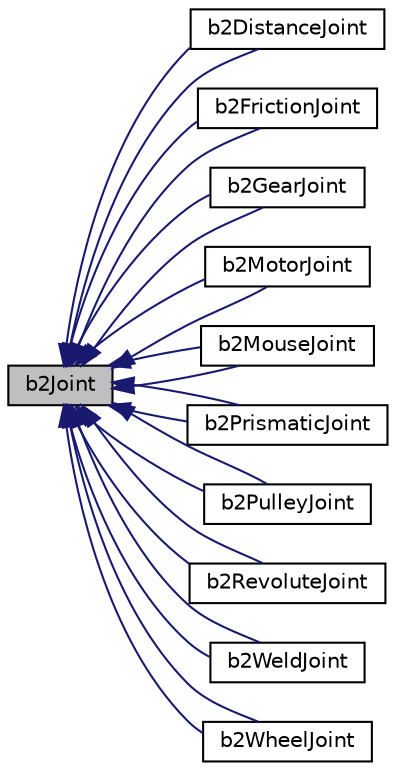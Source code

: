 digraph "b2Joint"
{
 // LATEX_PDF_SIZE
  edge [fontname="Helvetica",fontsize="10",labelfontname="Helvetica",labelfontsize="10"];
  node [fontname="Helvetica",fontsize="10",shape=record];
  rankdir="LR";
  Node1 [label="b2Joint",height=0.2,width=0.4,color="black", fillcolor="grey75", style="filled", fontcolor="black",tooltip=" "];
  Node1 -> Node2 [dir="back",color="midnightblue",fontsize="10",style="solid",fontname="Helvetica"];
  Node2 [label="b2DistanceJoint",height=0.2,width=0.4,color="black", fillcolor="white", style="filled",URL="$classb2DistanceJoint.html",tooltip=" "];
  Node1 -> Node2 [dir="back",color="midnightblue",fontsize="10",style="solid",fontname="Helvetica"];
  Node1 -> Node3 [dir="back",color="midnightblue",fontsize="10",style="solid",fontname="Helvetica"];
  Node3 [label="b2FrictionJoint",height=0.2,width=0.4,color="black", fillcolor="white", style="filled",URL="$classb2FrictionJoint.html",tooltip=" "];
  Node1 -> Node3 [dir="back",color="midnightblue",fontsize="10",style="solid",fontname="Helvetica"];
  Node1 -> Node4 [dir="back",color="midnightblue",fontsize="10",style="solid",fontname="Helvetica"];
  Node4 [label="b2GearJoint",height=0.2,width=0.4,color="black", fillcolor="white", style="filled",URL="$classb2GearJoint.html",tooltip=" "];
  Node1 -> Node4 [dir="back",color="midnightblue",fontsize="10",style="solid",fontname="Helvetica"];
  Node1 -> Node5 [dir="back",color="midnightblue",fontsize="10",style="solid",fontname="Helvetica"];
  Node5 [label="b2MotorJoint",height=0.2,width=0.4,color="black", fillcolor="white", style="filled",URL="$classb2MotorJoint.html",tooltip=" "];
  Node1 -> Node5 [dir="back",color="midnightblue",fontsize="10",style="solid",fontname="Helvetica"];
  Node1 -> Node6 [dir="back",color="midnightblue",fontsize="10",style="solid",fontname="Helvetica"];
  Node6 [label="b2MouseJoint",height=0.2,width=0.4,color="black", fillcolor="white", style="filled",URL="$classb2MouseJoint.html",tooltip=" "];
  Node1 -> Node6 [dir="back",color="midnightblue",fontsize="10",style="solid",fontname="Helvetica"];
  Node1 -> Node7 [dir="back",color="midnightblue",fontsize="10",style="solid",fontname="Helvetica"];
  Node7 [label="b2PrismaticJoint",height=0.2,width=0.4,color="black", fillcolor="white", style="filled",URL="$classb2PrismaticJoint.html",tooltip=" "];
  Node1 -> Node7 [dir="back",color="midnightblue",fontsize="10",style="solid",fontname="Helvetica"];
  Node1 -> Node8 [dir="back",color="midnightblue",fontsize="10",style="solid",fontname="Helvetica"];
  Node8 [label="b2PulleyJoint",height=0.2,width=0.4,color="black", fillcolor="white", style="filled",URL="$classb2PulleyJoint.html",tooltip=" "];
  Node1 -> Node8 [dir="back",color="midnightblue",fontsize="10",style="solid",fontname="Helvetica"];
  Node1 -> Node9 [dir="back",color="midnightblue",fontsize="10",style="solid",fontname="Helvetica"];
  Node9 [label="b2RevoluteJoint",height=0.2,width=0.4,color="black", fillcolor="white", style="filled",URL="$classb2RevoluteJoint.html",tooltip=" "];
  Node1 -> Node9 [dir="back",color="midnightblue",fontsize="10",style="solid",fontname="Helvetica"];
  Node1 -> Node10 [dir="back",color="midnightblue",fontsize="10",style="solid",fontname="Helvetica"];
  Node10 [label="b2WeldJoint",height=0.2,width=0.4,color="black", fillcolor="white", style="filled",URL="$classb2WeldJoint.html",tooltip=" "];
  Node1 -> Node10 [dir="back",color="midnightblue",fontsize="10",style="solid",fontname="Helvetica"];
  Node1 -> Node11 [dir="back",color="midnightblue",fontsize="10",style="solid",fontname="Helvetica"];
  Node11 [label="b2WheelJoint",height=0.2,width=0.4,color="black", fillcolor="white", style="filled",URL="$classb2WheelJoint.html",tooltip=" "];
  Node1 -> Node11 [dir="back",color="midnightblue",fontsize="10",style="solid",fontname="Helvetica"];
}
